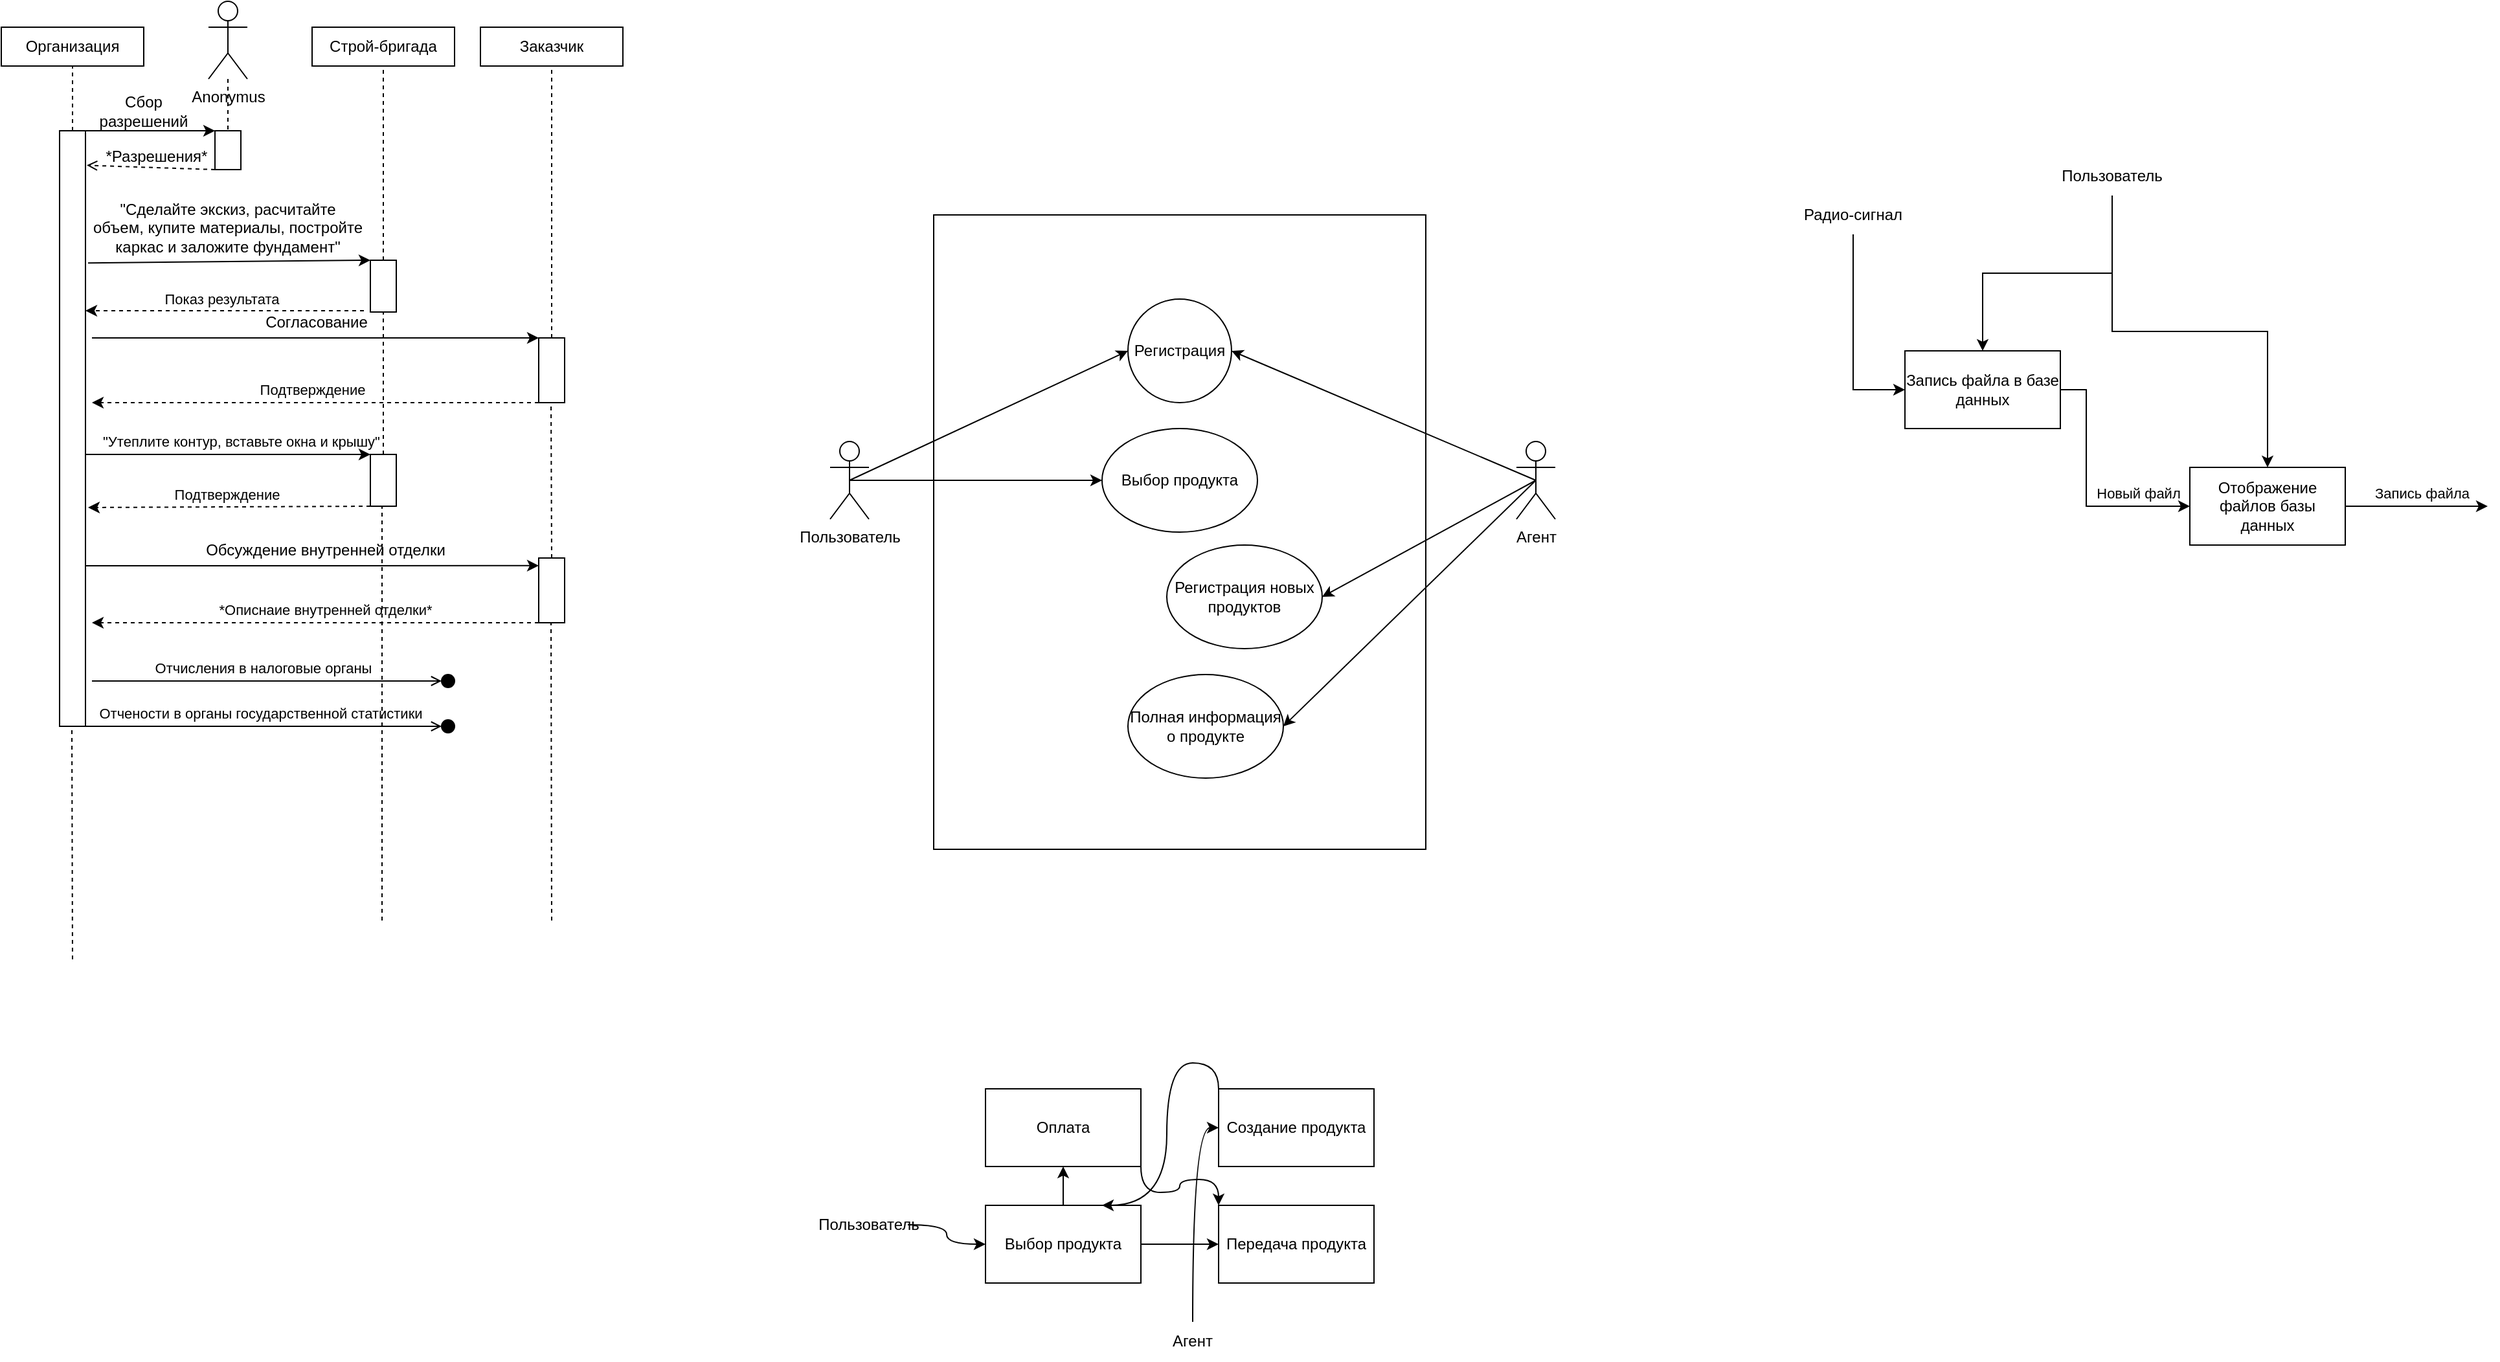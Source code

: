 <mxfile version="21.2.1" type="github">
  <diagram id="9A7MVEOFxFhtF_scJMIG" name="Страница 1">
    <mxGraphModel dx="1511" dy="775" grid="1" gridSize="10" guides="1" tooltips="1" connect="1" arrows="1" fold="1" page="1" pageScale="1" pageWidth="827" pageHeight="1169" math="0" shadow="0">
      <root>
        <mxCell id="0" />
        <mxCell id="1" parent="0" />
        <mxCell id="ippXnMR_HA9V69lSx-qk-1" value="Организация" style="rounded=0;whiteSpace=wrap;html=1;fillColor=none;" parent="1" vertex="1">
          <mxGeometry x="-220" y="50" width="110" height="30" as="geometry" />
        </mxCell>
        <mxCell id="ippXnMR_HA9V69lSx-qk-2" value="Заказчик" style="rounded=0;whiteSpace=wrap;html=1;fillColor=none;" parent="1" vertex="1">
          <mxGeometry x="150" y="50" width="110" height="30" as="geometry" />
        </mxCell>
        <mxCell id="ippXnMR_HA9V69lSx-qk-3" value="Строй-бригада" style="rounded=0;whiteSpace=wrap;html=1;fillColor=none;" parent="1" vertex="1">
          <mxGeometry x="20" y="50" width="110" height="30" as="geometry" />
        </mxCell>
        <mxCell id="ippXnMR_HA9V69lSx-qk-5" value="" style="rounded=0;whiteSpace=wrap;html=1;fillColor=none;" parent="1" vertex="1">
          <mxGeometry x="-175" y="130" width="20" height="460" as="geometry" />
        </mxCell>
        <mxCell id="ippXnMR_HA9V69lSx-qk-6" value="Anonymus" style="shape=umlActor;verticalLabelPosition=bottom;verticalAlign=top;html=1;outlineConnect=0;fillColor=none;" parent="1" vertex="1">
          <mxGeometry x="-60" y="30" width="30" height="60" as="geometry" />
        </mxCell>
        <mxCell id="ippXnMR_HA9V69lSx-qk-7" value="" style="rounded=0;whiteSpace=wrap;html=1;fillColor=none;" parent="1" vertex="1">
          <mxGeometry x="-55" y="130" width="20" height="30" as="geometry" />
        </mxCell>
        <mxCell id="ippXnMR_HA9V69lSx-qk-9" value="" style="endArrow=classic;html=1;rounded=0;entryX=0;entryY=0;entryDx=0;entryDy=0;exitX=1;exitY=0;exitDx=0;exitDy=0;" parent="1" source="ippXnMR_HA9V69lSx-qk-5" target="ippXnMR_HA9V69lSx-qk-7" edge="1">
          <mxGeometry width="50" height="50" relative="1" as="geometry">
            <mxPoint x="20" y="430" as="sourcePoint" />
            <mxPoint x="70" y="380" as="targetPoint" />
          </mxGeometry>
        </mxCell>
        <mxCell id="ippXnMR_HA9V69lSx-qk-10" value="" style="endArrow=open;html=1;rounded=0;dashed=1;exitX=0;exitY=1;exitDx=0;exitDy=0;entryX=1.05;entryY=0.058;entryDx=0;entryDy=0;entryPerimeter=0;endFill=0;" parent="1" source="ippXnMR_HA9V69lSx-qk-7" target="ippXnMR_HA9V69lSx-qk-5" edge="1">
          <mxGeometry width="50" height="50" relative="1" as="geometry">
            <mxPoint x="20" y="430" as="sourcePoint" />
            <mxPoint x="-150" y="180" as="targetPoint" />
          </mxGeometry>
        </mxCell>
        <mxCell id="ippXnMR_HA9V69lSx-qk-11" value="Сбор разрешений" style="text;html=1;strokeColor=none;fillColor=none;align=center;verticalAlign=middle;whiteSpace=wrap;rounded=0;" parent="1" vertex="1">
          <mxGeometry x="-140" y="100" width="60" height="30" as="geometry" />
        </mxCell>
        <mxCell id="ippXnMR_HA9V69lSx-qk-14" value="" style="endArrow=none;dashed=1;html=1;rounded=0;entryX=0.5;entryY=1;entryDx=0;entryDy=0;exitX=0.5;exitY=0;exitDx=0;exitDy=0;" parent="1" source="ippXnMR_HA9V69lSx-qk-5" target="ippXnMR_HA9V69lSx-qk-1" edge="1">
          <mxGeometry width="50" height="50" relative="1" as="geometry">
            <mxPoint x="20" y="420" as="sourcePoint" />
            <mxPoint x="70" y="370" as="targetPoint" />
          </mxGeometry>
        </mxCell>
        <mxCell id="ippXnMR_HA9V69lSx-qk-15" value="*Разрешения*" style="text;html=1;strokeColor=none;fillColor=none;align=center;verticalAlign=middle;whiteSpace=wrap;rounded=0;" parent="1" vertex="1">
          <mxGeometry x="-130" y="140" width="60" height="20" as="geometry" />
        </mxCell>
        <mxCell id="ippXnMR_HA9V69lSx-qk-16" value="" style="rounded=0;whiteSpace=wrap;html=1;fillColor=none;" parent="1" vertex="1">
          <mxGeometry x="65" y="230" width="20" height="40" as="geometry" />
        </mxCell>
        <mxCell id="ippXnMR_HA9V69lSx-qk-17" value="" style="rounded=0;whiteSpace=wrap;html=1;fillColor=none;" parent="1" vertex="1">
          <mxGeometry x="195" y="290" width="20" height="50" as="geometry" />
        </mxCell>
        <mxCell id="ippXnMR_HA9V69lSx-qk-18" value="" style="endArrow=none;dashed=1;html=1;rounded=0;entryX=0.5;entryY=1;entryDx=0;entryDy=0;exitX=0.5;exitY=0;exitDx=0;exitDy=0;" parent="1" source="ippXnMR_HA9V69lSx-qk-16" target="ippXnMR_HA9V69lSx-qk-3" edge="1">
          <mxGeometry width="50" height="50" relative="1" as="geometry">
            <mxPoint x="20" y="420" as="sourcePoint" />
            <mxPoint x="70" y="370" as="targetPoint" />
          </mxGeometry>
        </mxCell>
        <mxCell id="ippXnMR_HA9V69lSx-qk-19" value="" style="endArrow=none;dashed=1;html=1;rounded=0;entryX=0.5;entryY=1;entryDx=0;entryDy=0;exitX=0.5;exitY=0;exitDx=0;exitDy=0;" parent="1" source="ippXnMR_HA9V69lSx-qk-17" target="ippXnMR_HA9V69lSx-qk-2" edge="1">
          <mxGeometry width="50" height="50" relative="1" as="geometry">
            <mxPoint x="20" y="420" as="sourcePoint" />
            <mxPoint x="70" y="370" as="targetPoint" />
          </mxGeometry>
        </mxCell>
        <mxCell id="ippXnMR_HA9V69lSx-qk-20" value="" style="endArrow=none;dashed=1;html=1;rounded=0;entryX=0.5;entryY=0;entryDx=0;entryDy=0;" parent="1" source="ippXnMR_HA9V69lSx-qk-6" target="ippXnMR_HA9V69lSx-qk-7" edge="1">
          <mxGeometry width="50" height="50" relative="1" as="geometry">
            <mxPoint x="20" y="420" as="sourcePoint" />
            <mxPoint x="70" y="370" as="targetPoint" />
          </mxGeometry>
        </mxCell>
        <mxCell id="ippXnMR_HA9V69lSx-qk-21" value="" style="endArrow=classic;html=1;rounded=0;exitX=1.1;exitY=0.222;exitDx=0;exitDy=0;exitPerimeter=0;entryX=0;entryY=0;entryDx=0;entryDy=0;endFill=1;" parent="1" source="ippXnMR_HA9V69lSx-qk-5" target="ippXnMR_HA9V69lSx-qk-16" edge="1">
          <mxGeometry width="50" height="50" relative="1" as="geometry">
            <mxPoint x="-155" y="236" as="sourcePoint" />
            <mxPoint x="63" y="236.2" as="targetPoint" />
          </mxGeometry>
        </mxCell>
        <mxCell id="ippXnMR_HA9V69lSx-qk-22" value="&quot;Сделайте экскиз, расчитайте объем, купите материалы, постройте каркас и заложите фундамент&quot;" style="text;html=1;strokeColor=none;fillColor=none;align=center;verticalAlign=middle;whiteSpace=wrap;rounded=0;" parent="1" vertex="1">
          <mxGeometry x="-150" y="190" width="210" height="30" as="geometry" />
        </mxCell>
        <mxCell id="ippXnMR_HA9V69lSx-qk-24" value="&#xa;&lt;span style=&quot;color: rgb(0, 0, 0); font-family: Helvetica; font-size: 12px; font-style: normal; font-variant-ligatures: normal; font-variant-caps: normal; font-weight: 400; letter-spacing: normal; orphans: 2; text-align: center; text-indent: 0px; text-transform: none; widows: 2; word-spacing: 0px; -webkit-text-stroke-width: 0px; text-decoration-thickness: initial; text-decoration-style: initial; text-decoration-color: initial; float: none; display: inline !important;&quot;&gt;Согласование&lt;/span&gt;&#xa;&#xa;" style="endArrow=classic;html=1;rounded=0;entryX=0;entryY=0;entryDx=0;entryDy=0;endFill=1;labelBackgroundColor=none;" parent="1" target="ippXnMR_HA9V69lSx-qk-17" edge="1">
          <mxGeometry y="6" width="50" height="50" relative="1" as="geometry">
            <mxPoint x="-150" y="290" as="sourcePoint" />
            <mxPoint x="195" y="295.9" as="targetPoint" />
            <mxPoint as="offset" />
          </mxGeometry>
        </mxCell>
        <mxCell id="ippXnMR_HA9V69lSx-qk-26" value="Подтверждение" style="endArrow=classic;html=1;rounded=0;exitX=0;exitY=1;exitDx=0;exitDy=0;dashed=1;labelBackgroundColor=none;" parent="1" source="ippXnMR_HA9V69lSx-qk-17" edge="1">
          <mxGeometry x="0.015" y="-10" width="50" height="50" relative="1" as="geometry">
            <mxPoint x="20" y="370" as="sourcePoint" />
            <mxPoint x="-150" y="340" as="targetPoint" />
            <mxPoint as="offset" />
          </mxGeometry>
        </mxCell>
        <mxCell id="ippXnMR_HA9V69lSx-qk-28" value="" style="rounded=0;whiteSpace=wrap;html=1;fillColor=none;" parent="1" vertex="1">
          <mxGeometry x="195" y="460" width="20" height="50" as="geometry" />
        </mxCell>
        <mxCell id="ippXnMR_HA9V69lSx-qk-29" value="&#xa;&lt;span style=&quot;color: rgb(0, 0, 0); font-family: Helvetica; font-size: 12px; font-style: normal; font-variant-ligatures: normal; font-variant-caps: normal; font-weight: 400; letter-spacing: normal; orphans: 2; text-align: center; text-indent: 0px; text-transform: none; widows: 2; word-spacing: 0px; -webkit-text-stroke-width: 0px; text-decoration-thickness: initial; text-decoration-style: initial; text-decoration-color: initial; float: none; display: inline !important;&quot;&gt;Обсуждение внутренней отделки&lt;/span&gt;&#xa;&#xa;" style="endArrow=classic;html=1;rounded=0;exitX=1;exitY=0.112;exitDx=0;exitDy=0;exitPerimeter=0;entryX=0;entryY=0.308;entryDx=0;entryDy=0;entryPerimeter=0;endFill=1;labelBackgroundColor=none;" parent="1" edge="1">
          <mxGeometry x="0.057" y="6" width="50" height="50" relative="1" as="geometry">
            <mxPoint x="-155" y="466" as="sourcePoint" />
            <mxPoint x="195" y="465.9" as="targetPoint" />
            <mxPoint as="offset" />
          </mxGeometry>
        </mxCell>
        <mxCell id="ippXnMR_HA9V69lSx-qk-31" value="*Описнаие внутренней отделки*" style="endArrow=classic;html=1;rounded=0;exitX=0;exitY=1;exitDx=0;exitDy=0;dashed=1;labelBackgroundColor=none;" parent="1" source="ippXnMR_HA9V69lSx-qk-28" edge="1">
          <mxGeometry x="-0.043" y="-10" width="50" height="50" relative="1" as="geometry">
            <mxPoint x="20" y="540" as="sourcePoint" />
            <mxPoint x="-150" y="510" as="targetPoint" />
            <mxPoint as="offset" />
          </mxGeometry>
        </mxCell>
        <mxCell id="ippXnMR_HA9V69lSx-qk-33" value="Показ результата" style="endArrow=classic;html=1;rounded=0;dashed=1;" parent="1" edge="1">
          <mxGeometry x="0.023" y="-9" width="50" height="50" relative="1" as="geometry">
            <mxPoint x="60" y="269" as="sourcePoint" />
            <mxPoint x="-155" y="269" as="targetPoint" />
            <mxPoint as="offset" />
          </mxGeometry>
        </mxCell>
        <mxCell id="ippXnMR_HA9V69lSx-qk-34" value="" style="rounded=0;whiteSpace=wrap;html=1;fillColor=none;" parent="1" vertex="1">
          <mxGeometry x="65" y="380" width="20" height="40" as="geometry" />
        </mxCell>
        <mxCell id="ippXnMR_HA9V69lSx-qk-37" value="&quot;Утеплите контур, вставьте окна и крышу&quot;" style="endArrow=classic;html=1;rounded=0;endFill=1;labelBackgroundColor=none;" parent="1" edge="1">
          <mxGeometry x="0.091" y="10" width="50" height="50" relative="1" as="geometry">
            <mxPoint x="-155" y="380" as="sourcePoint" />
            <mxPoint x="65" y="380" as="targetPoint" />
            <mxPoint as="offset" />
          </mxGeometry>
        </mxCell>
        <mxCell id="ippXnMR_HA9V69lSx-qk-38" value="Подтверждение" style="endArrow=classic;html=1;rounded=0;exitX=0;exitY=1;exitDx=0;exitDy=0;dashed=1;labelBackgroundColor=none;entryX=1.1;entryY=0.562;entryDx=0;entryDy=0;entryPerimeter=0;" parent="1" source="ippXnMR_HA9V69lSx-qk-34" edge="1">
          <mxGeometry x="0.015" y="-10" width="50" height="50" relative="1" as="geometry">
            <mxPoint x="200" y="424.1" as="sourcePoint" />
            <mxPoint x="-153" y="421" as="targetPoint" />
            <mxPoint as="offset" />
          </mxGeometry>
        </mxCell>
        <mxCell id="ippXnMR_HA9V69lSx-qk-39" value="" style="endArrow=none;dashed=1;html=1;rounded=0;labelBackgroundColor=none;exitX=0.5;exitY=0;exitDx=0;exitDy=0;entryX=0.5;entryY=1;entryDx=0;entryDy=0;" parent="1" source="ippXnMR_HA9V69lSx-qk-34" target="ippXnMR_HA9V69lSx-qk-16" edge="1">
          <mxGeometry width="50" height="50" relative="1" as="geometry">
            <mxPoint x="-70" y="350" as="sourcePoint" />
            <mxPoint x="80" y="270" as="targetPoint" />
          </mxGeometry>
        </mxCell>
        <mxCell id="ippXnMR_HA9V69lSx-qk-40" value="Отчисления в налоговые органы" style="endArrow=open;html=1;rounded=0;labelBackgroundColor=none;endFill=0;" parent="1" target="ippXnMR_HA9V69lSx-qk-42" edge="1">
          <mxGeometry x="-0.023" y="10" width="50" height="50" relative="1" as="geometry">
            <mxPoint x="-150" y="555" as="sourcePoint" />
            <mxPoint x="60" y="560" as="targetPoint" />
            <mxPoint as="offset" />
          </mxGeometry>
        </mxCell>
        <mxCell id="ippXnMR_HA9V69lSx-qk-41" value="Отчености в органы государственной статистики" style="endArrow=open;html=1;rounded=0;labelBackgroundColor=none;endFill=0;entryX=0;entryY=0.5;entryDx=0;entryDy=0;" parent="1" target="ippXnMR_HA9V69lSx-qk-43" edge="1">
          <mxGeometry x="-0.018" y="10" width="50" height="50" relative="1" as="geometry">
            <mxPoint x="-155" y="590" as="sourcePoint" />
            <mxPoint x="60" y="590" as="targetPoint" />
            <mxPoint as="offset" />
          </mxGeometry>
        </mxCell>
        <mxCell id="ippXnMR_HA9V69lSx-qk-42" value="" style="ellipse;whiteSpace=wrap;html=1;aspect=fixed;fillColor=#000000;" parent="1" vertex="1">
          <mxGeometry x="120" y="550" width="10" height="10" as="geometry" />
        </mxCell>
        <mxCell id="ippXnMR_HA9V69lSx-qk-43" value="" style="ellipse;whiteSpace=wrap;html=1;aspect=fixed;fillColor=#000000;" parent="1" vertex="1">
          <mxGeometry x="120" y="585" width="10" height="10" as="geometry" />
        </mxCell>
        <mxCell id="ippXnMR_HA9V69lSx-qk-47" value="" style="endArrow=none;dashed=1;html=1;rounded=0;labelBackgroundColor=none;entryX=0.5;entryY=1;entryDx=0;entryDy=0;" parent="1" edge="1">
          <mxGeometry width="50" height="50" relative="1" as="geometry">
            <mxPoint x="74" y="740" as="sourcePoint" />
            <mxPoint x="74" y="420" as="targetPoint" />
          </mxGeometry>
        </mxCell>
        <mxCell id="ippXnMR_HA9V69lSx-qk-48" value="" style="endArrow=none;dashed=1;html=1;rounded=0;labelBackgroundColor=none;exitX=0.5;exitY=0;exitDx=0;exitDy=0;entryX=0.5;entryY=1;entryDx=0;entryDy=0;" parent="1" source="ippXnMR_HA9V69lSx-qk-28" edge="1">
          <mxGeometry width="50" height="50" relative="1" as="geometry">
            <mxPoint x="204.5" y="450" as="sourcePoint" />
            <mxPoint x="204.5" y="340" as="targetPoint" />
          </mxGeometry>
        </mxCell>
        <mxCell id="ippXnMR_HA9V69lSx-qk-50" value="" style="endArrow=none;dashed=1;html=1;rounded=0;labelBackgroundColor=none;entryX=0.5;entryY=1;entryDx=0;entryDy=0;" parent="1" edge="1">
          <mxGeometry width="50" height="50" relative="1" as="geometry">
            <mxPoint x="205" y="740" as="sourcePoint" />
            <mxPoint x="204.5" y="510" as="targetPoint" />
          </mxGeometry>
        </mxCell>
        <mxCell id="ippXnMR_HA9V69lSx-qk-51" value="" style="endArrow=none;dashed=1;html=1;rounded=0;labelBackgroundColor=none;entryX=0.5;entryY=1;entryDx=0;entryDy=0;" parent="1" edge="1">
          <mxGeometry width="50" height="50" relative="1" as="geometry">
            <mxPoint x="-165" y="770" as="sourcePoint" />
            <mxPoint x="-165.5" y="590" as="targetPoint" />
          </mxGeometry>
        </mxCell>
        <mxCell id="7LROkoG0Fuhfw2bmRUbS-1" value="" style="rounded=0;whiteSpace=wrap;html=1;fillColor=none;" parent="1" vertex="1">
          <mxGeometry x="500" y="195" width="380" height="490" as="geometry" />
        </mxCell>
        <mxCell id="7LROkoG0Fuhfw2bmRUbS-8" style="rounded=0;orthogonalLoop=1;jettySize=auto;html=1;exitX=0.5;exitY=0.5;exitDx=0;exitDy=0;exitPerimeter=0;entryX=0;entryY=0.5;entryDx=0;entryDy=0;" parent="1" source="7LROkoG0Fuhfw2bmRUbS-2" target="7LROkoG0Fuhfw2bmRUbS-6" edge="1">
          <mxGeometry relative="1" as="geometry" />
        </mxCell>
        <mxCell id="7LROkoG0Fuhfw2bmRUbS-10" style="rounded=0;orthogonalLoop=1;jettySize=auto;html=1;exitX=0.5;exitY=0.5;exitDx=0;exitDy=0;exitPerimeter=0;entryX=0;entryY=0.5;entryDx=0;entryDy=0;" parent="1" source="7LROkoG0Fuhfw2bmRUbS-2" target="7LROkoG0Fuhfw2bmRUbS-9" edge="1">
          <mxGeometry relative="1" as="geometry" />
        </mxCell>
        <mxCell id="7LROkoG0Fuhfw2bmRUbS-2" value="Пользователь" style="shape=umlActor;verticalLabelPosition=bottom;verticalAlign=top;html=1;outlineConnect=0;" parent="1" vertex="1">
          <mxGeometry x="420" y="370" width="30" height="60" as="geometry" />
        </mxCell>
        <mxCell id="7LROkoG0Fuhfw2bmRUbS-7" style="rounded=0;orthogonalLoop=1;jettySize=auto;html=1;exitX=0.5;exitY=0.5;exitDx=0;exitDy=0;exitPerimeter=0;entryX=1;entryY=0.5;entryDx=0;entryDy=0;" parent="1" source="7LROkoG0Fuhfw2bmRUbS-3" target="7LROkoG0Fuhfw2bmRUbS-6" edge="1">
          <mxGeometry relative="1" as="geometry" />
        </mxCell>
        <mxCell id="7LROkoG0Fuhfw2bmRUbS-12" style="rounded=0;orthogonalLoop=1;jettySize=auto;html=1;exitX=0.5;exitY=0.5;exitDx=0;exitDy=0;exitPerimeter=0;entryX=1;entryY=0.5;entryDx=0;entryDy=0;" parent="1" source="7LROkoG0Fuhfw2bmRUbS-3" target="7LROkoG0Fuhfw2bmRUbS-11" edge="1">
          <mxGeometry relative="1" as="geometry" />
        </mxCell>
        <mxCell id="7LROkoG0Fuhfw2bmRUbS-14" style="rounded=0;orthogonalLoop=1;jettySize=auto;html=1;exitX=0.5;exitY=0.5;exitDx=0;exitDy=0;exitPerimeter=0;entryX=1;entryY=0.5;entryDx=0;entryDy=0;" parent="1" source="7LROkoG0Fuhfw2bmRUbS-3" target="7LROkoG0Fuhfw2bmRUbS-13" edge="1">
          <mxGeometry relative="1" as="geometry" />
        </mxCell>
        <mxCell id="7LROkoG0Fuhfw2bmRUbS-3" value="Агент" style="shape=umlActor;verticalLabelPosition=bottom;verticalAlign=top;html=1;outlineConnect=0;" parent="1" vertex="1">
          <mxGeometry x="950" y="370" width="30" height="60" as="geometry" />
        </mxCell>
        <mxCell id="7LROkoG0Fuhfw2bmRUbS-6" value="Регистрация" style="ellipse;whiteSpace=wrap;html=1;aspect=fixed;" parent="1" vertex="1">
          <mxGeometry x="650" y="260" width="80" height="80" as="geometry" />
        </mxCell>
        <mxCell id="7LROkoG0Fuhfw2bmRUbS-9" value="Выбор продукта" style="ellipse;whiteSpace=wrap;html=1;" parent="1" vertex="1">
          <mxGeometry x="630" y="360" width="120" height="80" as="geometry" />
        </mxCell>
        <mxCell id="7LROkoG0Fuhfw2bmRUbS-11" value="Регистрация новых продуктов" style="ellipse;whiteSpace=wrap;html=1;" parent="1" vertex="1">
          <mxGeometry x="680" y="450" width="120" height="80" as="geometry" />
        </mxCell>
        <mxCell id="7LROkoG0Fuhfw2bmRUbS-13" value="Полная информация о продукте" style="ellipse;whiteSpace=wrap;html=1;" parent="1" vertex="1">
          <mxGeometry x="650" y="550" width="120" height="80" as="geometry" />
        </mxCell>
        <mxCell id="7LROkoG0Fuhfw2bmRUbS-23" style="edgeStyle=orthogonalEdgeStyle;rounded=0;orthogonalLoop=1;jettySize=auto;html=1;exitX=1;exitY=1;exitDx=0;exitDy=0;entryX=0;entryY=0;entryDx=0;entryDy=0;curved=1;" parent="1" source="7LROkoG0Fuhfw2bmRUbS-15" target="7LROkoG0Fuhfw2bmRUbS-18" edge="1">
          <mxGeometry relative="1" as="geometry" />
        </mxCell>
        <mxCell id="7LROkoG0Fuhfw2bmRUbS-15" value="Оплата" style="rounded=0;whiteSpace=wrap;html=1;" parent="1" vertex="1">
          <mxGeometry x="540" y="870" width="120" height="60" as="geometry" />
        </mxCell>
        <mxCell id="7LROkoG0Fuhfw2bmRUbS-22" style="edgeStyle=orthogonalEdgeStyle;rounded=0;orthogonalLoop=1;jettySize=auto;html=1;exitX=0.5;exitY=0;exitDx=0;exitDy=0;entryX=0.5;entryY=1;entryDx=0;entryDy=0;" parent="1" source="7LROkoG0Fuhfw2bmRUbS-16" target="7LROkoG0Fuhfw2bmRUbS-15" edge="1">
          <mxGeometry relative="1" as="geometry" />
        </mxCell>
        <mxCell id="7LROkoG0Fuhfw2bmRUbS-24" style="edgeStyle=orthogonalEdgeStyle;rounded=0;orthogonalLoop=1;jettySize=auto;html=1;exitX=1;exitY=0.5;exitDx=0;exitDy=0;entryX=0;entryY=0.5;entryDx=0;entryDy=0;" parent="1" source="7LROkoG0Fuhfw2bmRUbS-16" target="7LROkoG0Fuhfw2bmRUbS-18" edge="1">
          <mxGeometry relative="1" as="geometry" />
        </mxCell>
        <mxCell id="7LROkoG0Fuhfw2bmRUbS-16" value="Выбор продукта" style="rounded=0;whiteSpace=wrap;html=1;" parent="1" vertex="1">
          <mxGeometry x="540" y="960" width="120" height="60" as="geometry" />
        </mxCell>
        <mxCell id="7LROkoG0Fuhfw2bmRUbS-26" style="edgeStyle=orthogonalEdgeStyle;rounded=0;orthogonalLoop=1;jettySize=auto;html=1;exitX=0;exitY=0;exitDx=0;exitDy=0;entryX=0.75;entryY=0;entryDx=0;entryDy=0;curved=1;" parent="1" source="7LROkoG0Fuhfw2bmRUbS-17" target="7LROkoG0Fuhfw2bmRUbS-16" edge="1">
          <mxGeometry relative="1" as="geometry">
            <Array as="points">
              <mxPoint x="720" y="850" />
              <mxPoint x="680" y="850" />
              <mxPoint x="680" y="960" />
            </Array>
          </mxGeometry>
        </mxCell>
        <mxCell id="7LROkoG0Fuhfw2bmRUbS-17" value="Создание продукта" style="rounded=0;whiteSpace=wrap;html=1;" parent="1" vertex="1">
          <mxGeometry x="720" y="870" width="120" height="60" as="geometry" />
        </mxCell>
        <mxCell id="7LROkoG0Fuhfw2bmRUbS-18" value="Передача продукта" style="rounded=0;whiteSpace=wrap;html=1;" parent="1" vertex="1">
          <mxGeometry x="720" y="960" width="120" height="60" as="geometry" />
        </mxCell>
        <mxCell id="7LROkoG0Fuhfw2bmRUbS-21" value="" style="edgeStyle=orthogonalEdgeStyle;rounded=0;orthogonalLoop=1;jettySize=auto;html=1;curved=1;" parent="1" source="7LROkoG0Fuhfw2bmRUbS-19" target="7LROkoG0Fuhfw2bmRUbS-16" edge="1">
          <mxGeometry relative="1" as="geometry" />
        </mxCell>
        <mxCell id="7LROkoG0Fuhfw2bmRUbS-19" value="Пользователь" style="text;html=1;strokeColor=none;fillColor=none;align=center;verticalAlign=middle;whiteSpace=wrap;rounded=0;" parent="1" vertex="1">
          <mxGeometry x="420" y="960" width="60" height="30" as="geometry" />
        </mxCell>
        <mxCell id="7LROkoG0Fuhfw2bmRUbS-25" style="edgeStyle=orthogonalEdgeStyle;rounded=0;orthogonalLoop=1;jettySize=auto;html=1;exitX=0.5;exitY=0;exitDx=0;exitDy=0;entryX=0;entryY=0.5;entryDx=0;entryDy=0;curved=1;" parent="1" source="7LROkoG0Fuhfw2bmRUbS-20" target="7LROkoG0Fuhfw2bmRUbS-17" edge="1">
          <mxGeometry relative="1" as="geometry" />
        </mxCell>
        <mxCell id="7LROkoG0Fuhfw2bmRUbS-20" value="Агент" style="text;html=1;strokeColor=none;fillColor=none;align=center;verticalAlign=middle;whiteSpace=wrap;rounded=0;" parent="1" vertex="1">
          <mxGeometry x="670" y="1050" width="60" height="30" as="geometry" />
        </mxCell>
        <mxCell id="GzgIg2TXakf5-dDF0Mml-9" style="edgeStyle=orthogonalEdgeStyle;rounded=0;orthogonalLoop=1;jettySize=auto;html=1;exitX=0.5;exitY=1;exitDx=0;exitDy=0;entryX=0.5;entryY=0;entryDx=0;entryDy=0;" edge="1" parent="1" source="GzgIg2TXakf5-dDF0Mml-1" target="GzgIg2TXakf5-dDF0Mml-6">
          <mxGeometry relative="1" as="geometry" />
        </mxCell>
        <mxCell id="GzgIg2TXakf5-dDF0Mml-10" style="edgeStyle=orthogonalEdgeStyle;rounded=0;orthogonalLoop=1;jettySize=auto;html=1;exitX=0.5;exitY=1;exitDx=0;exitDy=0;entryX=0.5;entryY=0;entryDx=0;entryDy=0;" edge="1" parent="1" source="GzgIg2TXakf5-dDF0Mml-1" target="GzgIg2TXakf5-dDF0Mml-5">
          <mxGeometry relative="1" as="geometry" />
        </mxCell>
        <mxCell id="GzgIg2TXakf5-dDF0Mml-1" value="Пользователь" style="text;html=1;strokeColor=none;fillColor=none;align=center;verticalAlign=middle;whiteSpace=wrap;rounded=0;" vertex="1" parent="1">
          <mxGeometry x="1380" y="150" width="60" height="30" as="geometry" />
        </mxCell>
        <mxCell id="GzgIg2TXakf5-dDF0Mml-7" style="edgeStyle=orthogonalEdgeStyle;rounded=0;orthogonalLoop=1;jettySize=auto;html=1;exitX=0.5;exitY=1;exitDx=0;exitDy=0;entryX=0;entryY=0.5;entryDx=0;entryDy=0;" edge="1" parent="1" source="GzgIg2TXakf5-dDF0Mml-2" target="GzgIg2TXakf5-dDF0Mml-6">
          <mxGeometry relative="1" as="geometry" />
        </mxCell>
        <mxCell id="GzgIg2TXakf5-dDF0Mml-2" value="Радио-сигнал" style="text;html=1;strokeColor=none;fillColor=none;align=center;verticalAlign=middle;whiteSpace=wrap;rounded=0;" vertex="1" parent="1">
          <mxGeometry x="1160" y="180" width="100" height="30" as="geometry" />
        </mxCell>
        <mxCell id="GzgIg2TXakf5-dDF0Mml-5" value="Отображение файлов базы данных" style="rounded=0;whiteSpace=wrap;html=1;" vertex="1" parent="1">
          <mxGeometry x="1470" y="390" width="120" height="60" as="geometry" />
        </mxCell>
        <mxCell id="GzgIg2TXakf5-dDF0Mml-11" value="Новый файл" style="edgeStyle=orthogonalEdgeStyle;rounded=0;orthogonalLoop=1;jettySize=auto;html=1;exitX=1;exitY=0.5;exitDx=0;exitDy=0;entryX=0;entryY=0.5;entryDx=0;entryDy=0;labelBackgroundColor=none;" edge="1" parent="1" source="GzgIg2TXakf5-dDF0Mml-6" target="GzgIg2TXakf5-dDF0Mml-5">
          <mxGeometry x="0.579" y="10" relative="1" as="geometry">
            <Array as="points">
              <mxPoint x="1390" y="330" />
              <mxPoint x="1390" y="420" />
            </Array>
            <mxPoint as="offset" />
          </mxGeometry>
        </mxCell>
        <mxCell id="GzgIg2TXakf5-dDF0Mml-6" value="Запись файла в базе данных" style="rounded=0;whiteSpace=wrap;html=1;" vertex="1" parent="1">
          <mxGeometry x="1250" y="300" width="120" height="60" as="geometry" />
        </mxCell>
        <mxCell id="GzgIg2TXakf5-dDF0Mml-8" value="Запись файла" style="endArrow=classic;html=1;rounded=0;exitX=1;exitY=0.5;exitDx=0;exitDy=0;labelBackgroundColor=none;" edge="1" parent="1" source="GzgIg2TXakf5-dDF0Mml-5">
          <mxGeometry x="0.077" y="10" width="50" height="50" relative="1" as="geometry">
            <mxPoint x="1420" y="430" as="sourcePoint" />
            <mxPoint x="1700" y="420" as="targetPoint" />
            <mxPoint as="offset" />
          </mxGeometry>
        </mxCell>
      </root>
    </mxGraphModel>
  </diagram>
</mxfile>
